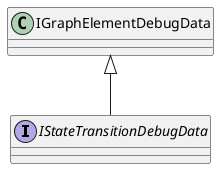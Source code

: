@startuml
interface IStateTransitionDebugData {
}
IGraphElementDebugData <|-- IStateTransitionDebugData
@enduml
